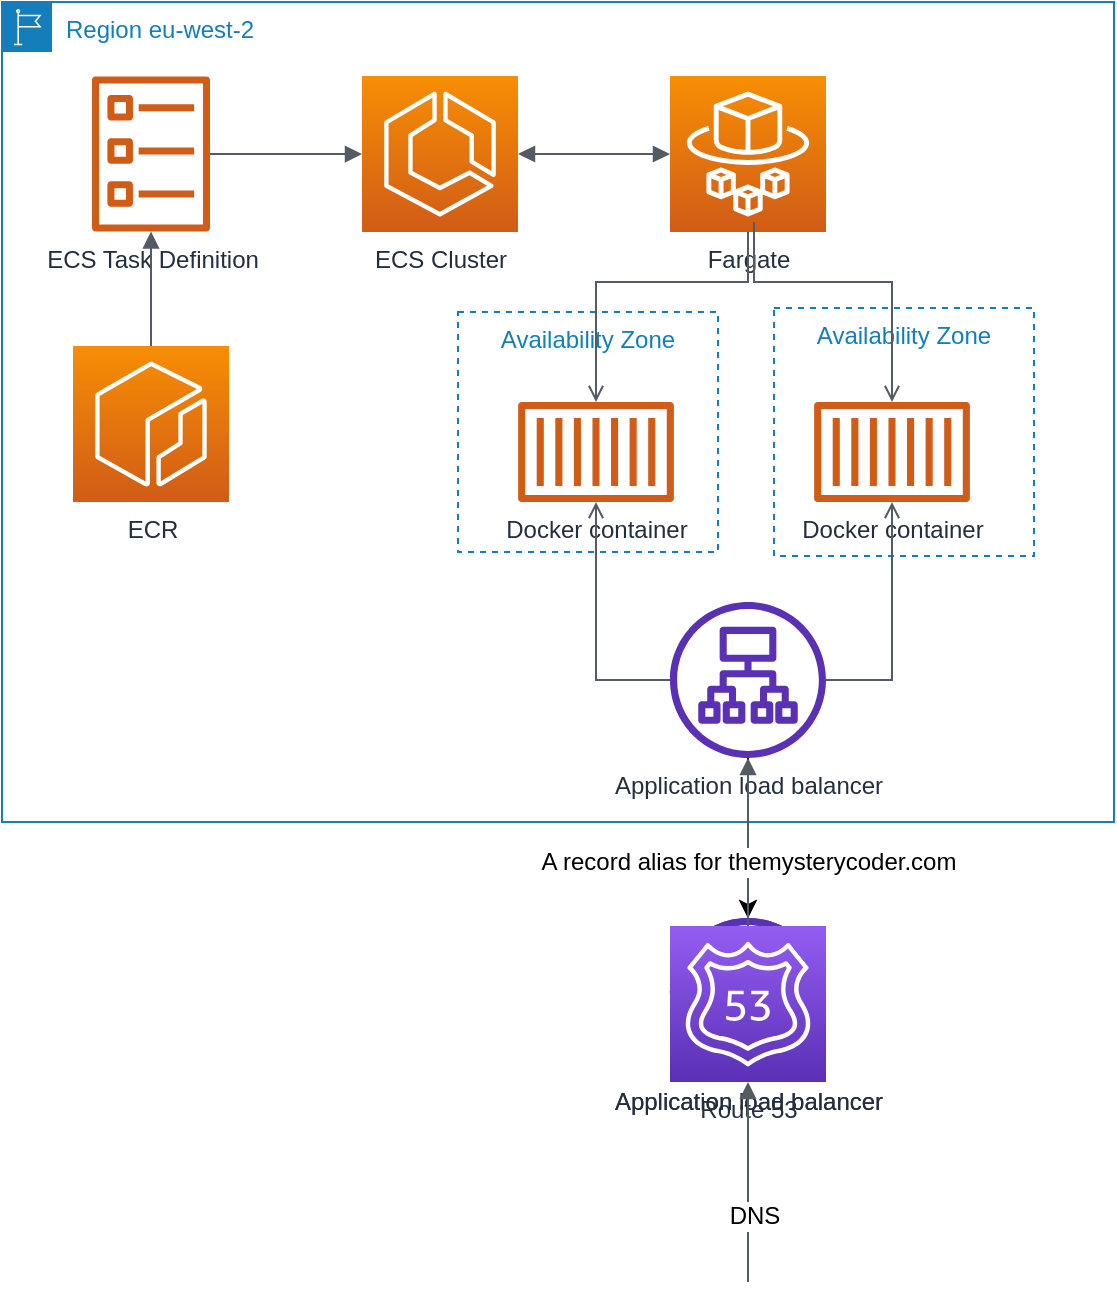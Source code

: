 <mxfile version="12.0.0" type="github" pages="1"><diagram id="I25rxp5fn5fP2QpmuqAj" name="Page-1"><mxGraphModel dx="836" dy="540" grid="1" gridSize="10" guides="1" tooltips="1" connect="1" arrows="1" fold="1" page="1" pageScale="1" pageWidth="827" pageHeight="1169" math="0" shadow="0"><root><mxCell id="0"/><mxCell id="1" parent="0"/><mxCell id="Iyj7mE26FaC2EztwniIH-17" value="Region eu-west-2" style="points=[[0,0],[0.25,0],[0.5,0],[0.75,0],[1,0],[1,0.25],[1,0.5],[1,0.75],[1,1],[0.75,1],[0.5,1],[0.25,1],[0,1],[0,0.75],[0,0.5],[0,0.25]];outlineConnect=0;gradientColor=none;html=1;whiteSpace=wrap;fontSize=12;fontStyle=0;shape=mxgraph.aws4.group;grIcon=mxgraph.aws4.group_region;strokeColor=#147EBA;fillColor=none;verticalAlign=top;align=left;spacingLeft=30;fontColor=#147EBA;dashed=0;" vertex="1" parent="1"><mxGeometry x="14" y="40" width="556" height="410" as="geometry"/></mxCell><mxCell id="Iyj7mE26FaC2EztwniIH-16" value="Availability Zone" style="fillColor=none;strokeColor=#147EBA;dashed=1;verticalAlign=top;fontStyle=0;fontColor=#147EBA;" vertex="1" parent="1"><mxGeometry x="242" y="195" width="130" height="120" as="geometry"/></mxCell><mxCell id="Iyj7mE26FaC2EztwniIH-14" value="Availability Zone" style="fillColor=none;strokeColor=#147EBA;dashed=1;verticalAlign=top;fontStyle=0;fontColor=#147EBA;" vertex="1" parent="1"><mxGeometry x="400" y="193" width="130" height="124" as="geometry"/></mxCell><mxCell id="Iyj7mE26FaC2EztwniIH-1" value="ECR" style="outlineConnect=0;fontColor=#232F3E;gradientColor=#F78E04;gradientDirection=north;fillColor=#D05C17;strokeColor=#ffffff;dashed=0;verticalLabelPosition=bottom;verticalAlign=top;align=center;html=1;fontSize=12;fontStyle=0;aspect=fixed;shape=mxgraph.aws4.resourceIcon;resIcon=mxgraph.aws4.ecr;" vertex="1" parent="1"><mxGeometry x="49.5" y="212" width="78" height="78" as="geometry"/></mxCell><mxCell id="Iyj7mE26FaC2EztwniIH-2" value="ECS Cluster" style="outlineConnect=0;fontColor=#232F3E;gradientColor=#F78E04;gradientDirection=north;fillColor=#D05C17;strokeColor=#ffffff;dashed=0;verticalLabelPosition=bottom;verticalAlign=top;align=center;html=1;fontSize=12;fontStyle=0;aspect=fixed;shape=mxgraph.aws4.resourceIcon;resIcon=mxgraph.aws4.ecs;" vertex="1" parent="1"><mxGeometry x="194" y="77" width="78" height="78" as="geometry"/></mxCell><mxCell id="Iyj7mE26FaC2EztwniIH-3" value="Fargate" style="outlineConnect=0;fontColor=#232F3E;gradientColor=#F78E04;gradientDirection=north;fillColor=#D05C17;strokeColor=#ffffff;dashed=0;verticalLabelPosition=bottom;verticalAlign=top;align=center;html=1;fontSize=12;fontStyle=0;aspect=fixed;shape=mxgraph.aws4.resourceIcon;resIcon=mxgraph.aws4.fargate;" vertex="1" parent="1"><mxGeometry x="348" y="77" width="78" height="78" as="geometry"/></mxCell><object label="ECS Task Definition&lt;br&gt;" id="Iyj7mE26FaC2EztwniIH-4"><mxCell style="outlineConnect=0;fontColor=#232F3E;gradientColor=none;fillColor=#D05C17;strokeColor=none;dashed=0;verticalLabelPosition=bottom;verticalAlign=top;align=center;html=1;fontSize=12;fontStyle=0;aspect=fixed;pointerEvents=1;shape=mxgraph.aws4.ecs_task;" vertex="1" parent="1"><mxGeometry x="59" y="77" width="59" height="78" as="geometry"/></mxCell></object><mxCell id="Iyj7mE26FaC2EztwniIH-38" value="" style="edgeStyle=orthogonalEdgeStyle;rounded=0;orthogonalLoop=1;jettySize=auto;html=1;" edge="1" parent="1" source="Iyj7mE26FaC2EztwniIH-8" target="Iyj7mE26FaC2EztwniIH-37"><mxGeometry relative="1" as="geometry"/></mxCell><mxCell id="Iyj7mE26FaC2EztwniIH-40" value="" style="edgeStyle=orthogonalEdgeStyle;rounded=0;orthogonalLoop=1;jettySize=auto;html=1;" edge="1" parent="1" source="Iyj7mE26FaC2EztwniIH-8" target="Iyj7mE26FaC2EztwniIH-39"><mxGeometry relative="1" as="geometry"/></mxCell><mxCell id="Iyj7mE26FaC2EztwniIH-8" value="Application load balancer&lt;br&gt;" style="outlineConnect=0;fontColor=#232F3E;gradientColor=none;fillColor=#5A30B5;strokeColor=none;dashed=0;verticalLabelPosition=bottom;verticalAlign=top;align=center;html=1;fontSize=12;fontStyle=0;aspect=fixed;pointerEvents=1;shape=mxgraph.aws4.application_load_balancer;" vertex="1" parent="1"><mxGeometry x="348" y="340" width="78" height="78" as="geometry"/></mxCell><mxCell id="Iyj7mE26FaC2EztwniIH-39" value="Application load balancer&lt;br&gt;" style="outlineConnect=0;fontColor=#232F3E;gradientColor=none;fillColor=#5A30B5;strokeColor=none;dashed=0;verticalLabelPosition=bottom;verticalAlign=top;align=center;html=1;fontSize=12;fontStyle=0;aspect=fixed;pointerEvents=1;shape=mxgraph.aws4.application_load_balancer;" vertex="1" parent="1"><mxGeometry x="348" y="498" width="78" height="78" as="geometry"/></mxCell><mxCell id="Iyj7mE26FaC2EztwniIH-37" value="Application load balancer&lt;br&gt;" style="outlineConnect=0;fontColor=#232F3E;gradientColor=none;fillColor=#5A30B5;strokeColor=none;dashed=0;verticalLabelPosition=bottom;verticalAlign=top;align=center;html=1;fontSize=12;fontStyle=0;aspect=fixed;pointerEvents=1;shape=mxgraph.aws4.application_load_balancer;" vertex="1" parent="1"><mxGeometry x="348" y="498" width="78" height="78" as="geometry"/></mxCell><mxCell id="Iyj7mE26FaC2EztwniIH-9" value="Docker container" style="outlineConnect=0;fontColor=#232F3E;gradientColor=none;fillColor=#D05C17;strokeColor=none;dashed=0;verticalLabelPosition=bottom;verticalAlign=top;align=center;html=1;fontSize=12;fontStyle=0;aspect=fixed;pointerEvents=1;shape=mxgraph.aws4.container_1;" vertex="1" parent="1"><mxGeometry x="272" y="240" width="78" height="50" as="geometry"/></mxCell><mxCell id="Iyj7mE26FaC2EztwniIH-10" value="Docker container&lt;br&gt;" style="outlineConnect=0;fontColor=#232F3E;gradientColor=none;fillColor=#D05C17;strokeColor=none;dashed=0;verticalLabelPosition=bottom;verticalAlign=top;align=center;html=1;fontSize=12;fontStyle=0;aspect=fixed;pointerEvents=1;shape=mxgraph.aws4.container_1;" vertex="1" parent="1"><mxGeometry x="420" y="240" width="78" height="50" as="geometry"/></mxCell><mxCell id="Iyj7mE26FaC2EztwniIH-11" value="Route 53" style="outlineConnect=0;fontColor=#232F3E;gradientColor=#945DF2;gradientDirection=north;fillColor=#5A30B5;strokeColor=#ffffff;dashed=0;verticalLabelPosition=bottom;verticalAlign=top;align=center;html=1;fontSize=12;fontStyle=0;aspect=fixed;shape=mxgraph.aws4.resourceIcon;resIcon=mxgraph.aws4.route_53;" vertex="1" parent="1"><mxGeometry x="348" y="502" width="78" height="78" as="geometry"/></mxCell><mxCell id="Iyj7mE26FaC2EztwniIH-19" value="" style="edgeStyle=orthogonalEdgeStyle;html=1;endArrow=block;elbow=vertical;startArrow=none;endFill=1;strokeColor=#545B64;rounded=0;" edge="1" parent="1" source="Iyj7mE26FaC2EztwniIH-4" target="Iyj7mE26FaC2EztwniIH-2"><mxGeometry width="100" relative="1" as="geometry"><mxPoint x="118" y="116" as="sourcePoint"/><mxPoint x="210" y="116" as="targetPoint"/></mxGeometry></mxCell><mxCell id="Iyj7mE26FaC2EztwniIH-20" value="" style="edgeStyle=orthogonalEdgeStyle;html=1;endArrow=none;elbow=vertical;startArrow=block;startFill=1;strokeColor=#545B64;rounded=0;" edge="1" parent="1" source="Iyj7mE26FaC2EztwniIH-4" target="Iyj7mE26FaC2EztwniIH-1"><mxGeometry width="100" relative="1" as="geometry"><mxPoint x="80" y="130" as="sourcePoint"/><mxPoint x="180" y="130" as="targetPoint"/></mxGeometry></mxCell><mxCell id="Iyj7mE26FaC2EztwniIH-21" value="" style="edgeStyle=orthogonalEdgeStyle;html=1;endArrow=block;elbow=vertical;startArrow=block;startFill=1;endFill=1;strokeColor=#545B64;rounded=0;" edge="1" parent="1" source="Iyj7mE26FaC2EztwniIH-2" target="Iyj7mE26FaC2EztwniIH-3"><mxGeometry width="100" relative="1" as="geometry"><mxPoint x="230" y="110" as="sourcePoint"/><mxPoint x="330" y="110" as="targetPoint"/></mxGeometry></mxCell><mxCell id="Iyj7mE26FaC2EztwniIH-25" value="" style="edgeStyle=orthogonalEdgeStyle;html=1;endArrow=open;elbow=vertical;startArrow=none;endFill=0;strokeColor=#545B64;rounded=0;" edge="1" parent="1" source="Iyj7mE26FaC2EztwniIH-3" target="Iyj7mE26FaC2EztwniIH-9"><mxGeometry width="100" relative="1" as="geometry"><mxPoint x="387" y="155" as="sourcePoint"/><mxPoint x="387" y="255" as="targetPoint"/><Array as="points"><mxPoint x="387" y="180"/><mxPoint x="311" y="180"/></Array></mxGeometry></mxCell><mxCell id="Iyj7mE26FaC2EztwniIH-26" value="" style="edgeStyle=orthogonalEdgeStyle;html=1;endArrow=open;elbow=vertical;startArrow=none;endFill=0;strokeColor=#545B64;rounded=0;" edge="1" parent="1" target="Iyj7mE26FaC2EztwniIH-10"><mxGeometry width="100" relative="1" as="geometry"><mxPoint x="390" y="150" as="sourcePoint"/><mxPoint x="490" y="150" as="targetPoint"/><Array as="points"><mxPoint x="390" y="180"/><mxPoint x="459" y="180"/></Array></mxGeometry></mxCell><mxCell id="Iyj7mE26FaC2EztwniIH-28" value="" style="edgeStyle=orthogonalEdgeStyle;html=1;endArrow=open;elbow=vertical;startArrow=none;endFill=0;strokeColor=#545B64;rounded=0;" edge="1" parent="1" source="Iyj7mE26FaC2EztwniIH-8" target="Iyj7mE26FaC2EztwniIH-9"><mxGeometry width="100" relative="1" as="geometry"><mxPoint x="248" y="379" as="sourcePoint"/><mxPoint x="248" y="379" as="targetPoint"/><Array as="points"><mxPoint x="311" y="379"/></Array></mxGeometry></mxCell><mxCell id="Iyj7mE26FaC2EztwniIH-29" value="" style="edgeStyle=orthogonalEdgeStyle;html=1;endArrow=open;elbow=vertical;startArrow=none;endFill=0;strokeColor=#545B64;rounded=0;" edge="1" parent="1" source="Iyj7mE26FaC2EztwniIH-8" target="Iyj7mE26FaC2EztwniIH-10"><mxGeometry width="100" relative="1" as="geometry"><mxPoint x="426" y="379" as="sourcePoint"/><mxPoint x="526" y="379" as="targetPoint"/><Array as="points"><mxPoint x="459" y="379"/></Array></mxGeometry></mxCell><mxCell id="Iyj7mE26FaC2EztwniIH-30" value="" style="edgeStyle=orthogonalEdgeStyle;html=1;endArrow=block;elbow=vertical;startArrow=none;endFill=1;strokeColor=#545B64;rounded=0;" edge="1" parent="1" source="Iyj7mE26FaC2EztwniIH-11" target="Iyj7mE26FaC2EztwniIH-8"><mxGeometry width="100" relative="1" as="geometry"><mxPoint x="387" y="402" as="sourcePoint"/><mxPoint x="387" y="402" as="targetPoint"/></mxGeometry></mxCell><mxCell id="Iyj7mE26FaC2EztwniIH-32" value="A record alias for themysterycoder.com" style="text;html=1;resizable=0;points=[];align=center;verticalAlign=middle;labelBackgroundColor=#ffffff;" vertex="1" connectable="0" parent="Iyj7mE26FaC2EztwniIH-30"><mxGeometry x="0.119" y="1" relative="1" as="geometry"><mxPoint x="1" y="15" as="offset"/></mxGeometry></mxCell><mxCell id="Iyj7mE26FaC2EztwniIH-35" value="" style="edgeStyle=orthogonalEdgeStyle;html=1;endArrow=none;elbow=vertical;startArrow=block;startFill=1;strokeColor=#545B64;rounded=0;" edge="1" parent="1" source="Iyj7mE26FaC2EztwniIH-11"><mxGeometry width="100" relative="1" as="geometry"><mxPoint x="387" y="580" as="sourcePoint"/><mxPoint x="387" y="680" as="targetPoint"/></mxGeometry></mxCell><mxCell id="Iyj7mE26FaC2EztwniIH-36" value="DNS" style="text;html=1;resizable=0;points=[];align=center;verticalAlign=middle;labelBackgroundColor=#ffffff;" vertex="1" connectable="0" parent="Iyj7mE26FaC2EztwniIH-35"><mxGeometry x="0.34" y="2" relative="1" as="geometry"><mxPoint as="offset"/></mxGeometry></mxCell></root></mxGraphModel></diagram></mxfile>